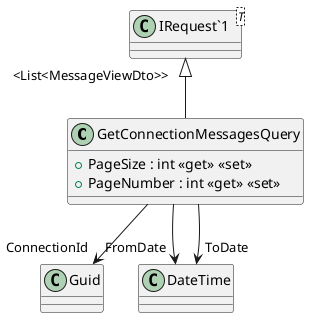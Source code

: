 @startuml
class GetConnectionMessagesQuery {
    + PageSize : int <<get>> <<set>>
    + PageNumber : int <<get>> <<set>>
}
class "IRequest`1"<T> {
}
"IRequest`1" "<List<MessageViewDto>>" <|-- GetConnectionMessagesQuery
GetConnectionMessagesQuery --> "ConnectionId" Guid
GetConnectionMessagesQuery --> "FromDate" DateTime
GetConnectionMessagesQuery --> "ToDate" DateTime
@enduml
